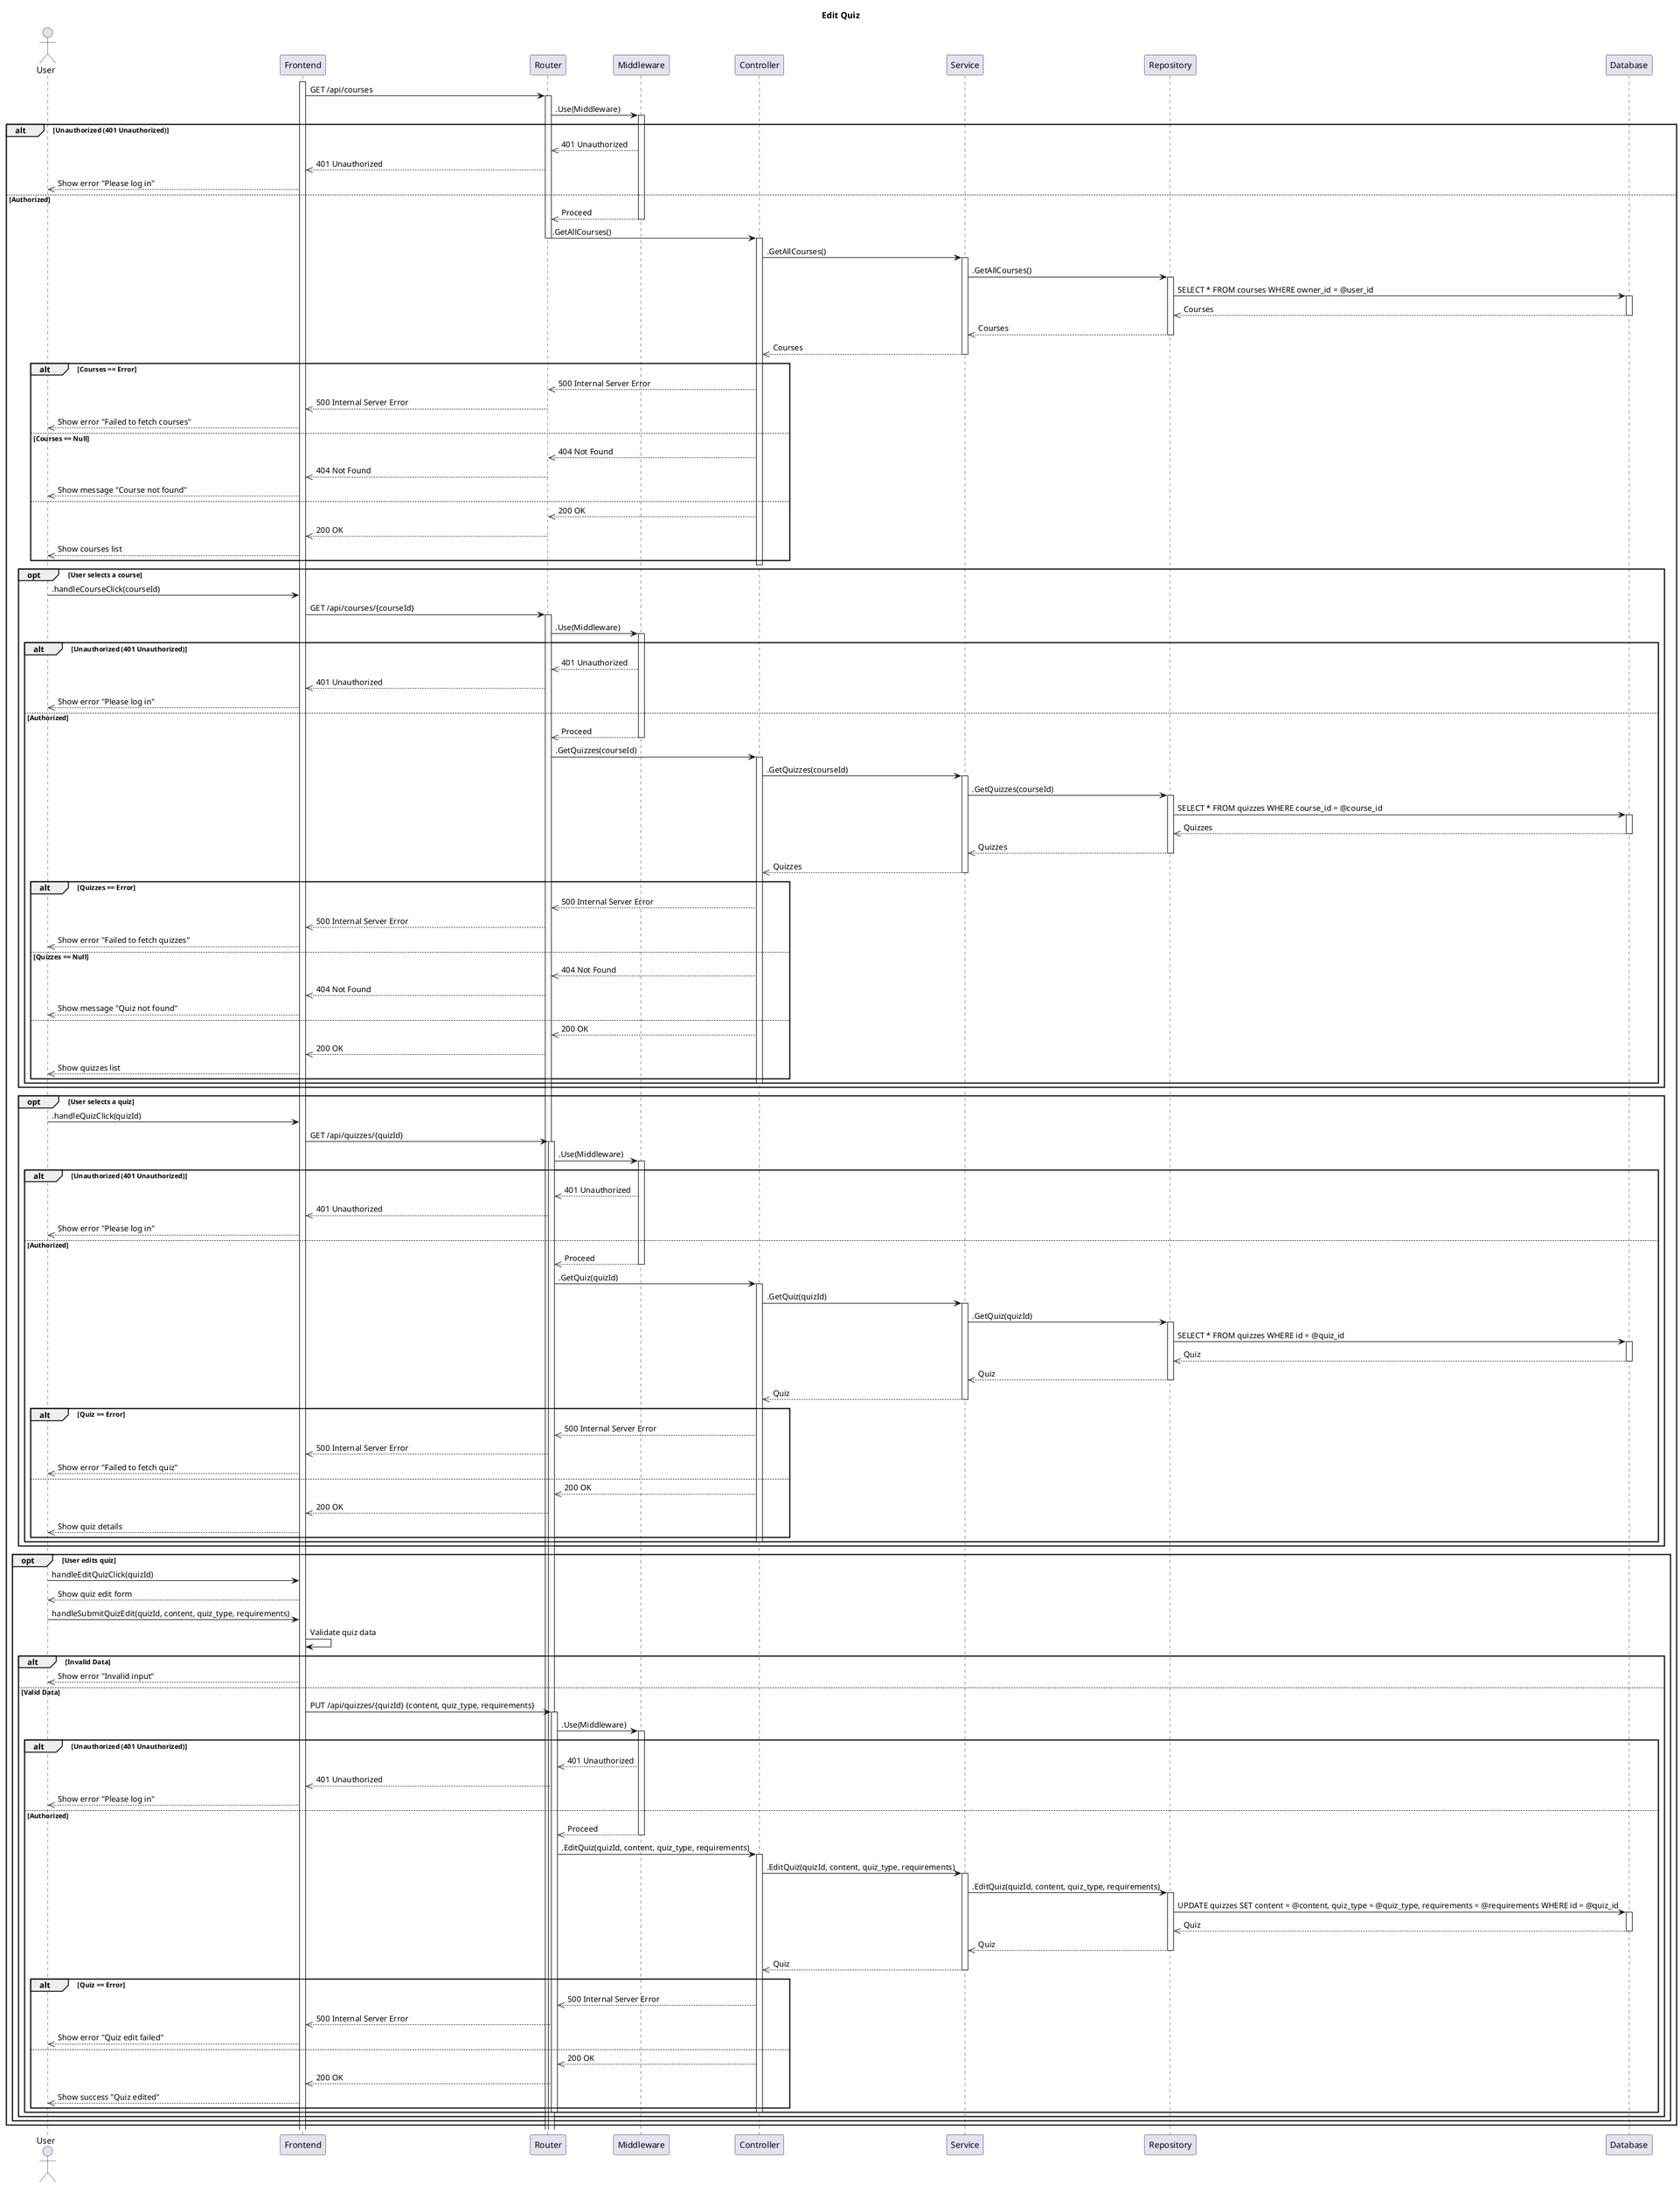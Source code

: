 @startuml SequenceDiagram
title Edit Quiz

actor User

activate Frontend

Frontend -> Router: GET /api/courses
activate Router

Router -> Middleware: .Use(Middleware)
activate Middleware

alt Unauthorized (401 Unauthorized)
    Middleware -->> Router: 401 Unauthorized
    Router -->> Frontend: 401 Unauthorized
    Frontend -->> User: Show error "Please log in"
else Authorized
    Middleware -->> Router: Proceed
    deactivate Middleware
    Router -> Controller: .GetAllCourses()
    deactivate Router
    activate Controller
    Controller -> Service: .GetAllCourses()
    activate Service
    Service -> Repository: .GetAllCourses()
    activate Repository
    Repository -> Database: SELECT * FROM courses WHERE owner_id = @user_id
    activate Database
    Database -->> Repository : Courses
    deactivate Database
    Repository -->> Service : Courses
    deactivate Repository
    Service -->> Controller : Courses
    deactivate Service
    alt Courses == Error
        Controller -->> Router : 500 Internal Server Error
        Router -->> Frontend : 500 Internal Server Error
        Frontend -->> User : Show error "Failed to fetch courses"
    else Courses == Null
        Controller -->> Router : 404 Not Found
        Router -->> Frontend : 404 Not Found
        Frontend -->> User : Show message "Course not found"
    else
        Controller -->> Router : 200 OK
        Router -->> Frontend : 200 OK
        Frontend -->> User : Show courses list
    end
    deactivate Controller

    opt User selects a course
        User -> Frontend: .handleCourseClick(courseId)
        Frontend -> Router: GET /api/courses/{courseId}
        activate Router
        Router -> Middleware: .Use(Middleware)
        activate Middleware
        alt Unauthorized (401 Unauthorized)
            Middleware -->> Router: 401 Unauthorized
            Router -->> Frontend: 401 Unauthorized
            Frontend -->> User: Show error "Please log in"
        else Authorized
            Middleware -->> Router: Proceed
            deactivate Middleware
            Router -> Controller: .GetQuizzes(courseId)
            activate Controller
            Controller -> Service: .GetQuizzes(courseId)
            activate Service
            Service -> Repository: .GetQuizzes(courseId)
            activate Repository
            Repository -> Database: SELECT * FROM quizzes WHERE course_id = @course_id
            activate Database
            Database -->> Repository : Quizzes
            deactivate Database
            Repository -->> Service : Quizzes
            deactivate Repository
            Service -->> Controller : Quizzes
            deactivate Service
            alt Quizzes == Error
                Controller -->> Router : 500 Internal Server Error
                Router -->> Frontend : 500 Internal Server Error
                Frontend -->> User : Show error "Failed to fetch quizzes"
            else Quizzes == Null
                Controller -->> Router : 404 Not Found
                Router -->> Frontend : 404 Not Found
                Frontend -->> User : Show message "Quiz not found"
            else
                Controller -->> Router : 200 OK
                Router -->> Frontend : 200 OK
                Frontend -->> User : Show quizzes list
            end
            deactivate Controller
        end
    end

    opt User selects a quiz
        User -> Frontend: .handleQuizClick(quizId)
        Frontend -> Router: GET /api/quizzes/{quizId}
        activate Router
        Router -> Middleware: .Use(Middleware)
        activate Middleware
        alt Unauthorized (401 Unauthorized)
            Middleware -->> Router: 401 Unauthorized
            Router -->> Frontend: 401 Unauthorized
            Frontend -->> User: Show error "Please log in"
        else Authorized
            Middleware -->> Router: Proceed
            deactivate Middleware
            Router -> Controller: .GetQuiz(quizId)
            activate Controller
            Controller -> Service: .GetQuiz(quizId)
            activate Service
            Service -> Repository: .GetQuiz(quizId)
            activate Repository
            Repository -> Database: SELECT * FROM quizzes WHERE id = @quiz_id
            activate Database
            Database -->> Repository : Quiz
            deactivate Database
            Repository -->> Service : Quiz
            deactivate Repository
            Service -->> Controller : Quiz
            deactivate Service
            alt Quiz == Error
                Controller -->> Router : 500 Internal Server Error
                Router -->> Frontend : 500 Internal Server Error
                Frontend -->> User : Show error "Failed to fetch quiz"
            else
                Controller -->> Router : 200 OK
                Router -->> Frontend : 200 OK
                Frontend -->> User : Show quiz details
            end
            deactivate Controller
        end
    end

    opt User edits quiz
        User -> Frontend : handleEditQuizClick(quizId)
        Frontend -->> User : Show quiz edit form
        User -> Frontend : handleSubmitQuizEdit(quizId, content, quiz_type, requirements)
        Frontend -> Frontend : Validate quiz data
        alt Invalid Data
            Frontend -->> User : Show error "Invalid input"
        else Valid Data
            Frontend -> Router: PUT /api/quizzes/{quizId} {content, quiz_type, requirements}
            activate Router
            Router -> Middleware: .Use(Middleware)
            activate Middleware
            alt Unauthorized (401 Unauthorized)
                Middleware -->> Router: 401 Unauthorized
                Router -->> Frontend: 401 Unauthorized
                Frontend -->> User: Show error "Please log in"
            else Authorized
                Middleware -->> Router: Proceed
                deactivate Middleware
                Router -> Controller: .EditQuiz(quizId, content, quiz_type, requirements)
                activate Controller
                Controller -> Service: .EditQuiz(quizId, content, quiz_type, requirements)
                activate Service
                Service -> Repository: .EditQuiz(quizId, content, quiz_type, requirements)
                activate Repository
                Repository -> Database: UPDATE quizzes SET content = @content, quiz_type = @quiz_type, requirements = @requirements WHERE id = @quiz_id
                activate Database
                Database -->> Repository : Quiz
                deactivate Database
                Repository -->> Service : Quiz
                deactivate Repository
                Service -->> Controller : Quiz
                deactivate Service
                alt Quiz == Error
                    Controller -->> Router : 500 Internal Server Error
                    Router -->> Frontend : 500 Internal Server Error
                    Frontend -->> User : Show error "Quiz edit failed"
                else
                    Controller -->> Router : 200 OK
                    Router -->> Frontend : 200 OK
                    Frontend -->> User : Show success "Quiz edited"
                end
                deactivate Controller
                deactivate Router
            end
        end
    end

end
@enduml
